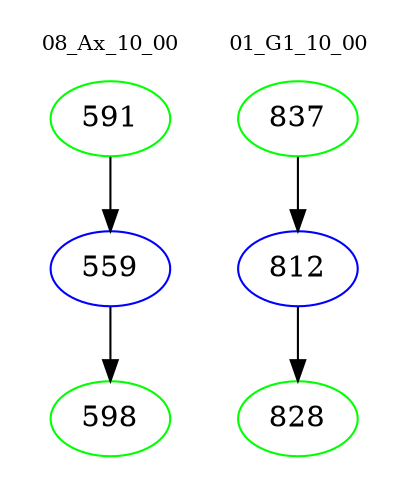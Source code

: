 digraph{
subgraph cluster_0 {
color = white
label = "08_Ax_10_00";
fontsize=10;
T0_591 [label="591", color="green"]
T0_591 -> T0_559 [color="black"]
T0_559 [label="559", color="blue"]
T0_559 -> T0_598 [color="black"]
T0_598 [label="598", color="green"]
}
subgraph cluster_1 {
color = white
label = "01_G1_10_00";
fontsize=10;
T1_837 [label="837", color="green"]
T1_837 -> T1_812 [color="black"]
T1_812 [label="812", color="blue"]
T1_812 -> T1_828 [color="black"]
T1_828 [label="828", color="green"]
}
}
